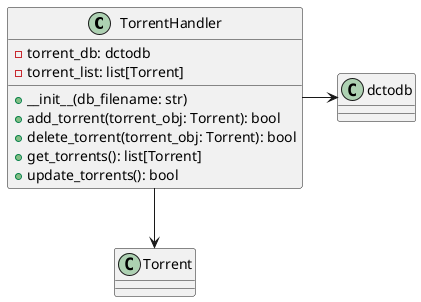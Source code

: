 @startuml
class TorrentHandler {
    -torrent_db: dctodb
    -torrent_list: list[Torrent]

    +__init__(db_filename: str)
    +add_torrent(torrent_obj: Torrent): bool
    +delete_torrent(torrent_obj: Torrent): bool
    +get_torrents(): list[Torrent]
    +update_torrents(): bool
}

TorrentHandler -> dctodb
TorrentHandler --> Torrent

@enduml